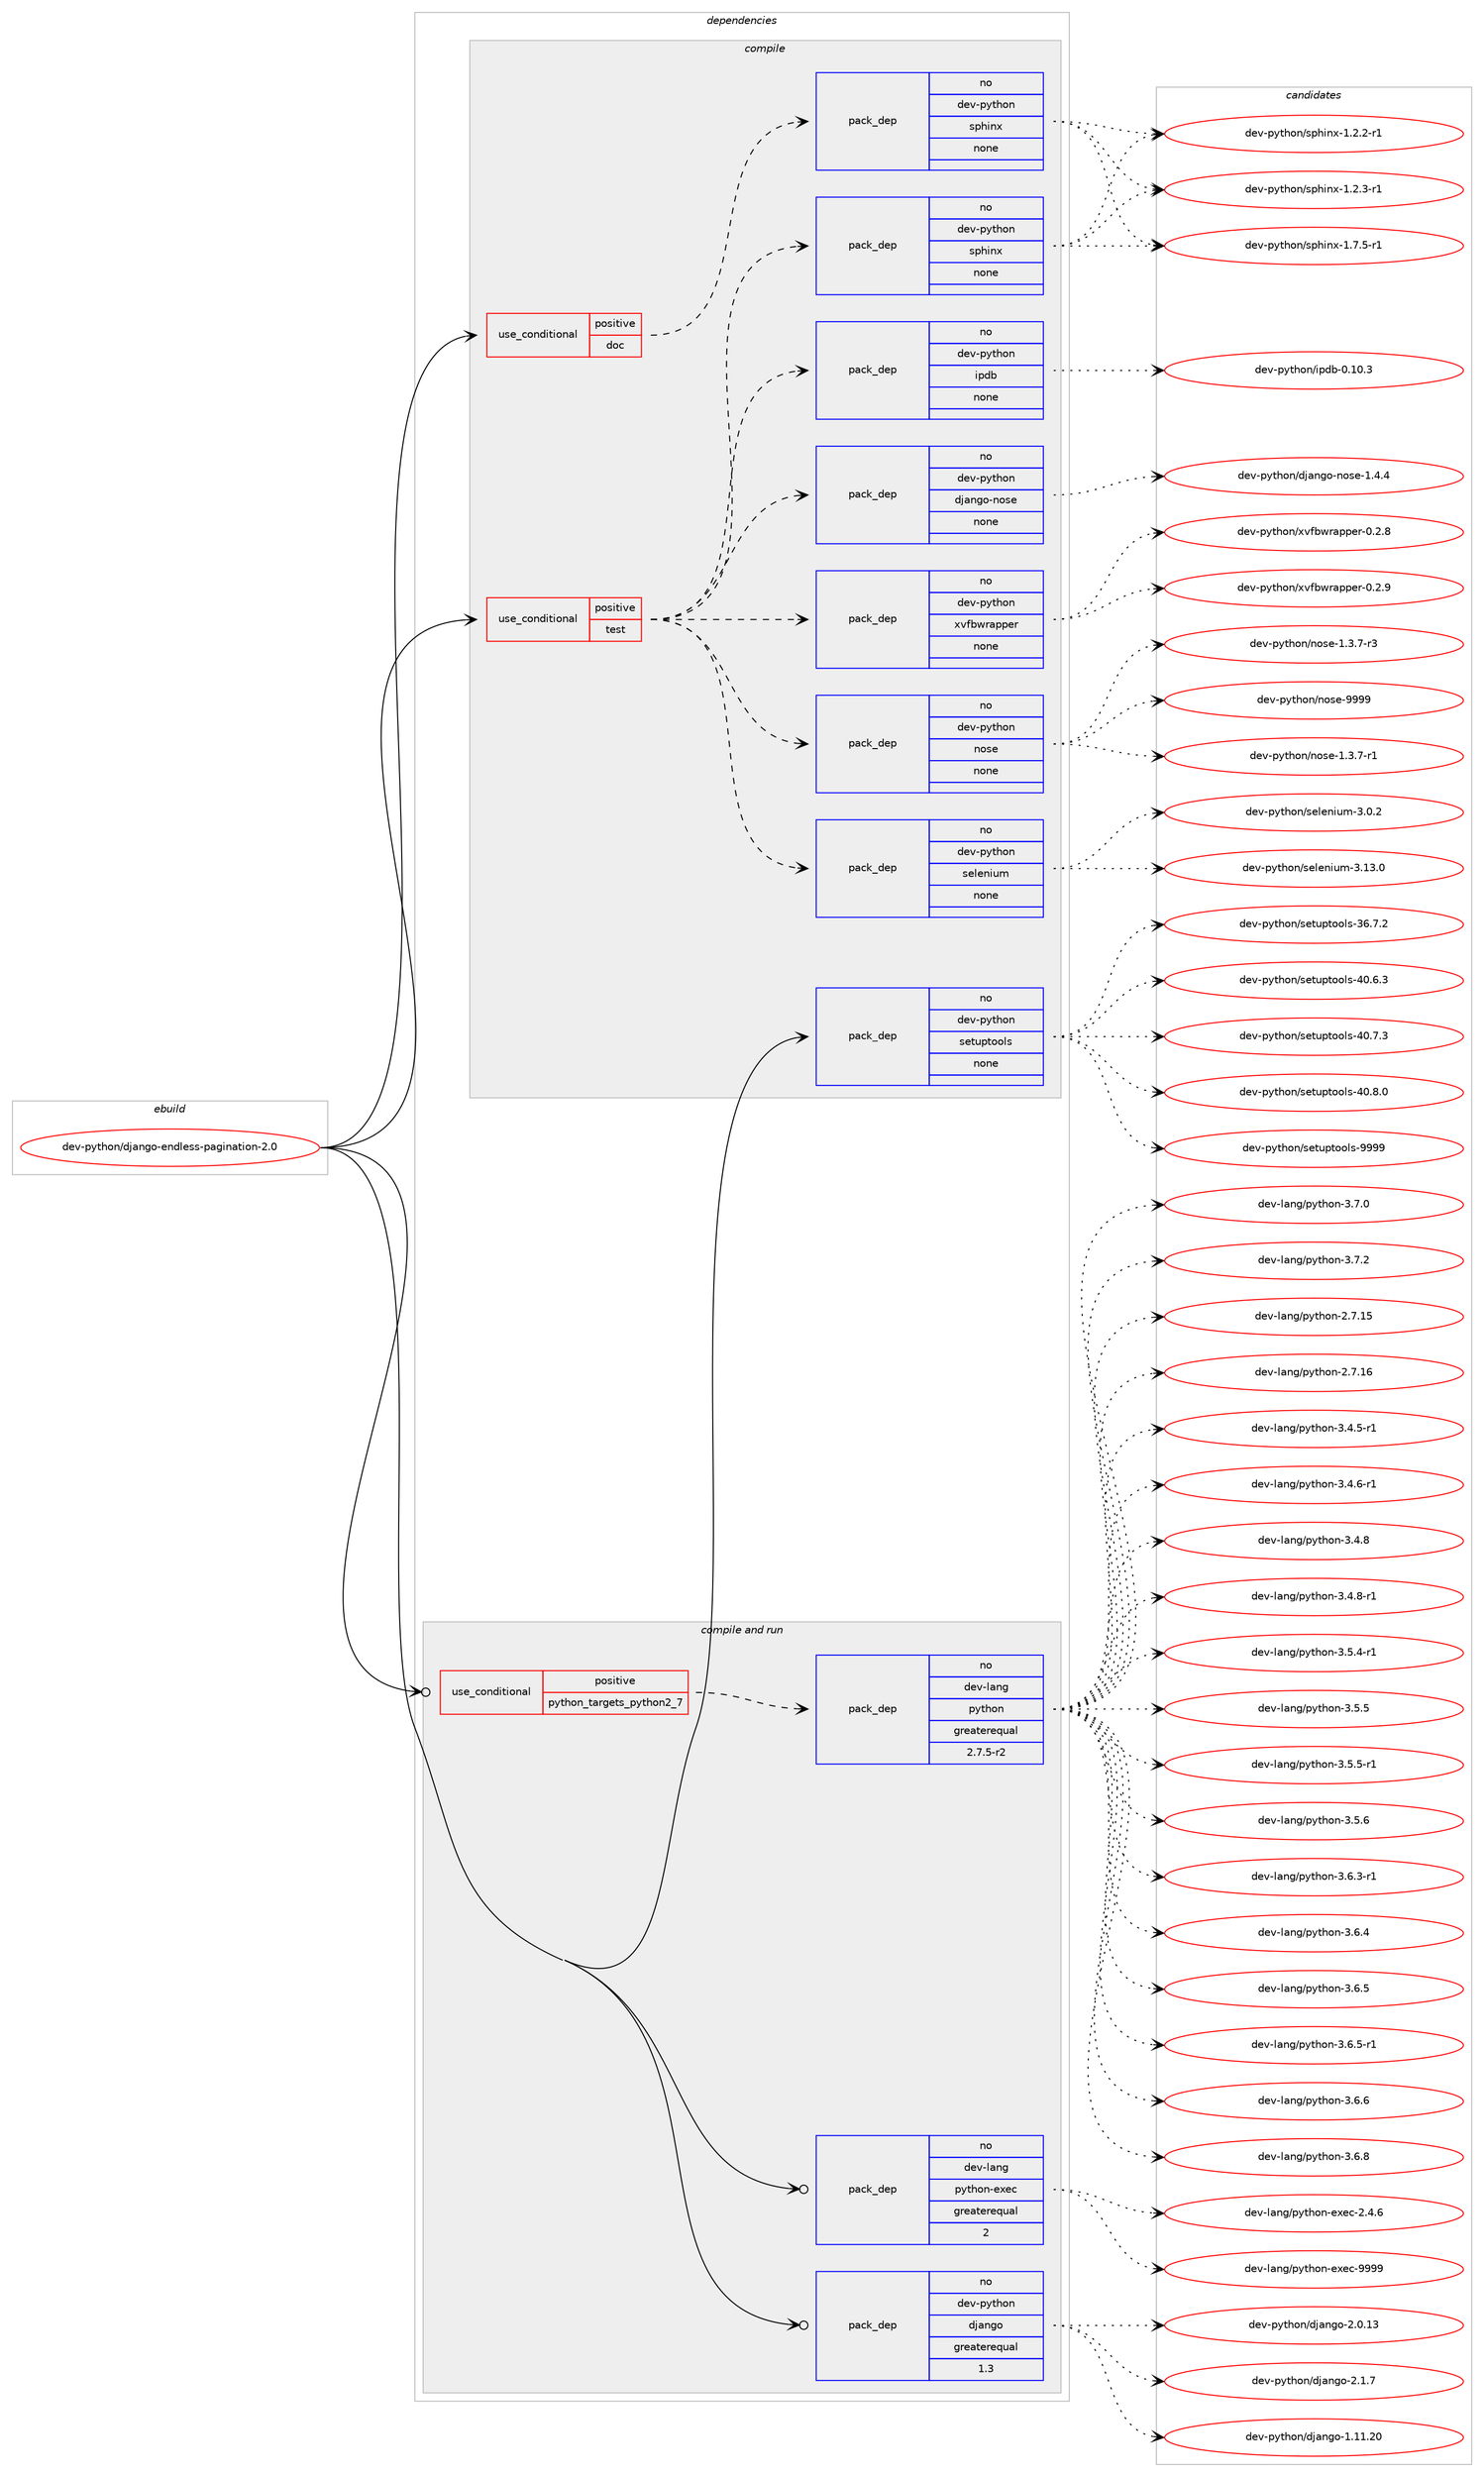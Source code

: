 digraph prolog {

# *************
# Graph options
# *************

newrank=true;
concentrate=true;
compound=true;
graph [rankdir=LR,fontname=Helvetica,fontsize=10,ranksep=1.5];#, ranksep=2.5, nodesep=0.2];
edge  [arrowhead=vee];
node  [fontname=Helvetica,fontsize=10];

# **********
# The ebuild
# **********

subgraph cluster_leftcol {
color=gray;
rank=same;
label=<<i>ebuild</i>>;
id [label="dev-python/django-endless-pagination-2.0", color=red, width=4, href="../dev-python/django-endless-pagination-2.0.svg"];
}

# ****************
# The dependencies
# ****************

subgraph cluster_midcol {
color=gray;
label=<<i>dependencies</i>>;
subgraph cluster_compile {
fillcolor="#eeeeee";
style=filled;
label=<<i>compile</i>>;
subgraph cond373360 {
dependency1406228 [label=<<TABLE BORDER="0" CELLBORDER="1" CELLSPACING="0" CELLPADDING="4"><TR><TD ROWSPAN="3" CELLPADDING="10">use_conditional</TD></TR><TR><TD>positive</TD></TR><TR><TD>doc</TD></TR></TABLE>>, shape=none, color=red];
subgraph pack1009612 {
dependency1406229 [label=<<TABLE BORDER="0" CELLBORDER="1" CELLSPACING="0" CELLPADDING="4" WIDTH="220"><TR><TD ROWSPAN="6" CELLPADDING="30">pack_dep</TD></TR><TR><TD WIDTH="110">no</TD></TR><TR><TD>dev-python</TD></TR><TR><TD>sphinx</TD></TR><TR><TD>none</TD></TR><TR><TD></TD></TR></TABLE>>, shape=none, color=blue];
}
dependency1406228:e -> dependency1406229:w [weight=20,style="dashed",arrowhead="vee"];
}
id:e -> dependency1406228:w [weight=20,style="solid",arrowhead="vee"];
subgraph cond373361 {
dependency1406230 [label=<<TABLE BORDER="0" CELLBORDER="1" CELLSPACING="0" CELLPADDING="4"><TR><TD ROWSPAN="3" CELLPADDING="10">use_conditional</TD></TR><TR><TD>positive</TD></TR><TR><TD>test</TD></TR></TABLE>>, shape=none, color=red];
subgraph pack1009613 {
dependency1406231 [label=<<TABLE BORDER="0" CELLBORDER="1" CELLSPACING="0" CELLPADDING="4" WIDTH="220"><TR><TD ROWSPAN="6" CELLPADDING="30">pack_dep</TD></TR><TR><TD WIDTH="110">no</TD></TR><TR><TD>dev-python</TD></TR><TR><TD>django-nose</TD></TR><TR><TD>none</TD></TR><TR><TD></TD></TR></TABLE>>, shape=none, color=blue];
}
dependency1406230:e -> dependency1406231:w [weight=20,style="dashed",arrowhead="vee"];
subgraph pack1009614 {
dependency1406232 [label=<<TABLE BORDER="0" CELLBORDER="1" CELLSPACING="0" CELLPADDING="4" WIDTH="220"><TR><TD ROWSPAN="6" CELLPADDING="30">pack_dep</TD></TR><TR><TD WIDTH="110">no</TD></TR><TR><TD>dev-python</TD></TR><TR><TD>ipdb</TD></TR><TR><TD>none</TD></TR><TR><TD></TD></TR></TABLE>>, shape=none, color=blue];
}
dependency1406230:e -> dependency1406232:w [weight=20,style="dashed",arrowhead="vee"];
subgraph pack1009615 {
dependency1406233 [label=<<TABLE BORDER="0" CELLBORDER="1" CELLSPACING="0" CELLPADDING="4" WIDTH="220"><TR><TD ROWSPAN="6" CELLPADDING="30">pack_dep</TD></TR><TR><TD WIDTH="110">no</TD></TR><TR><TD>dev-python</TD></TR><TR><TD>nose</TD></TR><TR><TD>none</TD></TR><TR><TD></TD></TR></TABLE>>, shape=none, color=blue];
}
dependency1406230:e -> dependency1406233:w [weight=20,style="dashed",arrowhead="vee"];
subgraph pack1009616 {
dependency1406234 [label=<<TABLE BORDER="0" CELLBORDER="1" CELLSPACING="0" CELLPADDING="4" WIDTH="220"><TR><TD ROWSPAN="6" CELLPADDING="30">pack_dep</TD></TR><TR><TD WIDTH="110">no</TD></TR><TR><TD>dev-python</TD></TR><TR><TD>selenium</TD></TR><TR><TD>none</TD></TR><TR><TD></TD></TR></TABLE>>, shape=none, color=blue];
}
dependency1406230:e -> dependency1406234:w [weight=20,style="dashed",arrowhead="vee"];
subgraph pack1009617 {
dependency1406235 [label=<<TABLE BORDER="0" CELLBORDER="1" CELLSPACING="0" CELLPADDING="4" WIDTH="220"><TR><TD ROWSPAN="6" CELLPADDING="30">pack_dep</TD></TR><TR><TD WIDTH="110">no</TD></TR><TR><TD>dev-python</TD></TR><TR><TD>sphinx</TD></TR><TR><TD>none</TD></TR><TR><TD></TD></TR></TABLE>>, shape=none, color=blue];
}
dependency1406230:e -> dependency1406235:w [weight=20,style="dashed",arrowhead="vee"];
subgraph pack1009618 {
dependency1406236 [label=<<TABLE BORDER="0" CELLBORDER="1" CELLSPACING="0" CELLPADDING="4" WIDTH="220"><TR><TD ROWSPAN="6" CELLPADDING="30">pack_dep</TD></TR><TR><TD WIDTH="110">no</TD></TR><TR><TD>dev-python</TD></TR><TR><TD>xvfbwrapper</TD></TR><TR><TD>none</TD></TR><TR><TD></TD></TR></TABLE>>, shape=none, color=blue];
}
dependency1406230:e -> dependency1406236:w [weight=20,style="dashed",arrowhead="vee"];
}
id:e -> dependency1406230:w [weight=20,style="solid",arrowhead="vee"];
subgraph pack1009619 {
dependency1406237 [label=<<TABLE BORDER="0" CELLBORDER="1" CELLSPACING="0" CELLPADDING="4" WIDTH="220"><TR><TD ROWSPAN="6" CELLPADDING="30">pack_dep</TD></TR><TR><TD WIDTH="110">no</TD></TR><TR><TD>dev-python</TD></TR><TR><TD>setuptools</TD></TR><TR><TD>none</TD></TR><TR><TD></TD></TR></TABLE>>, shape=none, color=blue];
}
id:e -> dependency1406237:w [weight=20,style="solid",arrowhead="vee"];
}
subgraph cluster_compileandrun {
fillcolor="#eeeeee";
style=filled;
label=<<i>compile and run</i>>;
subgraph cond373362 {
dependency1406238 [label=<<TABLE BORDER="0" CELLBORDER="1" CELLSPACING="0" CELLPADDING="4"><TR><TD ROWSPAN="3" CELLPADDING="10">use_conditional</TD></TR><TR><TD>positive</TD></TR><TR><TD>python_targets_python2_7</TD></TR></TABLE>>, shape=none, color=red];
subgraph pack1009620 {
dependency1406239 [label=<<TABLE BORDER="0" CELLBORDER="1" CELLSPACING="0" CELLPADDING="4" WIDTH="220"><TR><TD ROWSPAN="6" CELLPADDING="30">pack_dep</TD></TR><TR><TD WIDTH="110">no</TD></TR><TR><TD>dev-lang</TD></TR><TR><TD>python</TD></TR><TR><TD>greaterequal</TD></TR><TR><TD>2.7.5-r2</TD></TR></TABLE>>, shape=none, color=blue];
}
dependency1406238:e -> dependency1406239:w [weight=20,style="dashed",arrowhead="vee"];
}
id:e -> dependency1406238:w [weight=20,style="solid",arrowhead="odotvee"];
subgraph pack1009621 {
dependency1406240 [label=<<TABLE BORDER="0" CELLBORDER="1" CELLSPACING="0" CELLPADDING="4" WIDTH="220"><TR><TD ROWSPAN="6" CELLPADDING="30">pack_dep</TD></TR><TR><TD WIDTH="110">no</TD></TR><TR><TD>dev-lang</TD></TR><TR><TD>python-exec</TD></TR><TR><TD>greaterequal</TD></TR><TR><TD>2</TD></TR></TABLE>>, shape=none, color=blue];
}
id:e -> dependency1406240:w [weight=20,style="solid",arrowhead="odotvee"];
subgraph pack1009622 {
dependency1406241 [label=<<TABLE BORDER="0" CELLBORDER="1" CELLSPACING="0" CELLPADDING="4" WIDTH="220"><TR><TD ROWSPAN="6" CELLPADDING="30">pack_dep</TD></TR><TR><TD WIDTH="110">no</TD></TR><TR><TD>dev-python</TD></TR><TR><TD>django</TD></TR><TR><TD>greaterequal</TD></TR><TR><TD>1.3</TD></TR></TABLE>>, shape=none, color=blue];
}
id:e -> dependency1406241:w [weight=20,style="solid",arrowhead="odotvee"];
}
subgraph cluster_run {
fillcolor="#eeeeee";
style=filled;
label=<<i>run</i>>;
}
}

# **************
# The candidates
# **************

subgraph cluster_choices {
rank=same;
color=gray;
label=<<i>candidates</i>>;

subgraph choice1009612 {
color=black;
nodesep=1;
choice10010111845112121116104111110471151121041051101204549465046504511449 [label="dev-python/sphinx-1.2.2-r1", color=red, width=4,href="../dev-python/sphinx-1.2.2-r1.svg"];
choice10010111845112121116104111110471151121041051101204549465046514511449 [label="dev-python/sphinx-1.2.3-r1", color=red, width=4,href="../dev-python/sphinx-1.2.3-r1.svg"];
choice10010111845112121116104111110471151121041051101204549465546534511449 [label="dev-python/sphinx-1.7.5-r1", color=red, width=4,href="../dev-python/sphinx-1.7.5-r1.svg"];
dependency1406229:e -> choice10010111845112121116104111110471151121041051101204549465046504511449:w [style=dotted,weight="100"];
dependency1406229:e -> choice10010111845112121116104111110471151121041051101204549465046514511449:w [style=dotted,weight="100"];
dependency1406229:e -> choice10010111845112121116104111110471151121041051101204549465546534511449:w [style=dotted,weight="100"];
}
subgraph choice1009613 {
color=black;
nodesep=1;
choice10010111845112121116104111110471001069711010311145110111115101454946524652 [label="dev-python/django-nose-1.4.4", color=red, width=4,href="../dev-python/django-nose-1.4.4.svg"];
dependency1406231:e -> choice10010111845112121116104111110471001069711010311145110111115101454946524652:w [style=dotted,weight="100"];
}
subgraph choice1009614 {
color=black;
nodesep=1;
choice10010111845112121116104111110471051121009845484649484651 [label="dev-python/ipdb-0.10.3", color=red, width=4,href="../dev-python/ipdb-0.10.3.svg"];
dependency1406232:e -> choice10010111845112121116104111110471051121009845484649484651:w [style=dotted,weight="100"];
}
subgraph choice1009615 {
color=black;
nodesep=1;
choice10010111845112121116104111110471101111151014549465146554511449 [label="dev-python/nose-1.3.7-r1", color=red, width=4,href="../dev-python/nose-1.3.7-r1.svg"];
choice10010111845112121116104111110471101111151014549465146554511451 [label="dev-python/nose-1.3.7-r3", color=red, width=4,href="../dev-python/nose-1.3.7-r3.svg"];
choice10010111845112121116104111110471101111151014557575757 [label="dev-python/nose-9999", color=red, width=4,href="../dev-python/nose-9999.svg"];
dependency1406233:e -> choice10010111845112121116104111110471101111151014549465146554511449:w [style=dotted,weight="100"];
dependency1406233:e -> choice10010111845112121116104111110471101111151014549465146554511451:w [style=dotted,weight="100"];
dependency1406233:e -> choice10010111845112121116104111110471101111151014557575757:w [style=dotted,weight="100"];
}
subgraph choice1009616 {
color=black;
nodesep=1;
choice1001011184511212111610411111047115101108101110105117109455146484650 [label="dev-python/selenium-3.0.2", color=red, width=4,href="../dev-python/selenium-3.0.2.svg"];
choice100101118451121211161041111104711510110810111010511710945514649514648 [label="dev-python/selenium-3.13.0", color=red, width=4,href="../dev-python/selenium-3.13.0.svg"];
dependency1406234:e -> choice1001011184511212111610411111047115101108101110105117109455146484650:w [style=dotted,weight="100"];
dependency1406234:e -> choice100101118451121211161041111104711510110810111010511710945514649514648:w [style=dotted,weight="100"];
}
subgraph choice1009617 {
color=black;
nodesep=1;
choice10010111845112121116104111110471151121041051101204549465046504511449 [label="dev-python/sphinx-1.2.2-r1", color=red, width=4,href="../dev-python/sphinx-1.2.2-r1.svg"];
choice10010111845112121116104111110471151121041051101204549465046514511449 [label="dev-python/sphinx-1.2.3-r1", color=red, width=4,href="../dev-python/sphinx-1.2.3-r1.svg"];
choice10010111845112121116104111110471151121041051101204549465546534511449 [label="dev-python/sphinx-1.7.5-r1", color=red, width=4,href="../dev-python/sphinx-1.7.5-r1.svg"];
dependency1406235:e -> choice10010111845112121116104111110471151121041051101204549465046504511449:w [style=dotted,weight="100"];
dependency1406235:e -> choice10010111845112121116104111110471151121041051101204549465046514511449:w [style=dotted,weight="100"];
dependency1406235:e -> choice10010111845112121116104111110471151121041051101204549465546534511449:w [style=dotted,weight="100"];
}
subgraph choice1009618 {
color=black;
nodesep=1;
choice10010111845112121116104111110471201181029811911497112112101114454846504656 [label="dev-python/xvfbwrapper-0.2.8", color=red, width=4,href="../dev-python/xvfbwrapper-0.2.8.svg"];
choice10010111845112121116104111110471201181029811911497112112101114454846504657 [label="dev-python/xvfbwrapper-0.2.9", color=red, width=4,href="../dev-python/xvfbwrapper-0.2.9.svg"];
dependency1406236:e -> choice10010111845112121116104111110471201181029811911497112112101114454846504656:w [style=dotted,weight="100"];
dependency1406236:e -> choice10010111845112121116104111110471201181029811911497112112101114454846504657:w [style=dotted,weight="100"];
}
subgraph choice1009619 {
color=black;
nodesep=1;
choice100101118451121211161041111104711510111611711211611111110811545515446554650 [label="dev-python/setuptools-36.7.2", color=red, width=4,href="../dev-python/setuptools-36.7.2.svg"];
choice100101118451121211161041111104711510111611711211611111110811545524846544651 [label="dev-python/setuptools-40.6.3", color=red, width=4,href="../dev-python/setuptools-40.6.3.svg"];
choice100101118451121211161041111104711510111611711211611111110811545524846554651 [label="dev-python/setuptools-40.7.3", color=red, width=4,href="../dev-python/setuptools-40.7.3.svg"];
choice100101118451121211161041111104711510111611711211611111110811545524846564648 [label="dev-python/setuptools-40.8.0", color=red, width=4,href="../dev-python/setuptools-40.8.0.svg"];
choice10010111845112121116104111110471151011161171121161111111081154557575757 [label="dev-python/setuptools-9999", color=red, width=4,href="../dev-python/setuptools-9999.svg"];
dependency1406237:e -> choice100101118451121211161041111104711510111611711211611111110811545515446554650:w [style=dotted,weight="100"];
dependency1406237:e -> choice100101118451121211161041111104711510111611711211611111110811545524846544651:w [style=dotted,weight="100"];
dependency1406237:e -> choice100101118451121211161041111104711510111611711211611111110811545524846554651:w [style=dotted,weight="100"];
dependency1406237:e -> choice100101118451121211161041111104711510111611711211611111110811545524846564648:w [style=dotted,weight="100"];
dependency1406237:e -> choice10010111845112121116104111110471151011161171121161111111081154557575757:w [style=dotted,weight="100"];
}
subgraph choice1009620 {
color=black;
nodesep=1;
choice10010111845108971101034711212111610411111045504655464953 [label="dev-lang/python-2.7.15", color=red, width=4,href="../dev-lang/python-2.7.15.svg"];
choice10010111845108971101034711212111610411111045504655464954 [label="dev-lang/python-2.7.16", color=red, width=4,href="../dev-lang/python-2.7.16.svg"];
choice1001011184510897110103471121211161041111104551465246534511449 [label="dev-lang/python-3.4.5-r1", color=red, width=4,href="../dev-lang/python-3.4.5-r1.svg"];
choice1001011184510897110103471121211161041111104551465246544511449 [label="dev-lang/python-3.4.6-r1", color=red, width=4,href="../dev-lang/python-3.4.6-r1.svg"];
choice100101118451089711010347112121116104111110455146524656 [label="dev-lang/python-3.4.8", color=red, width=4,href="../dev-lang/python-3.4.8.svg"];
choice1001011184510897110103471121211161041111104551465246564511449 [label="dev-lang/python-3.4.8-r1", color=red, width=4,href="../dev-lang/python-3.4.8-r1.svg"];
choice1001011184510897110103471121211161041111104551465346524511449 [label="dev-lang/python-3.5.4-r1", color=red, width=4,href="../dev-lang/python-3.5.4-r1.svg"];
choice100101118451089711010347112121116104111110455146534653 [label="dev-lang/python-3.5.5", color=red, width=4,href="../dev-lang/python-3.5.5.svg"];
choice1001011184510897110103471121211161041111104551465346534511449 [label="dev-lang/python-3.5.5-r1", color=red, width=4,href="../dev-lang/python-3.5.5-r1.svg"];
choice100101118451089711010347112121116104111110455146534654 [label="dev-lang/python-3.5.6", color=red, width=4,href="../dev-lang/python-3.5.6.svg"];
choice1001011184510897110103471121211161041111104551465446514511449 [label="dev-lang/python-3.6.3-r1", color=red, width=4,href="../dev-lang/python-3.6.3-r1.svg"];
choice100101118451089711010347112121116104111110455146544652 [label="dev-lang/python-3.6.4", color=red, width=4,href="../dev-lang/python-3.6.4.svg"];
choice100101118451089711010347112121116104111110455146544653 [label="dev-lang/python-3.6.5", color=red, width=4,href="../dev-lang/python-3.6.5.svg"];
choice1001011184510897110103471121211161041111104551465446534511449 [label="dev-lang/python-3.6.5-r1", color=red, width=4,href="../dev-lang/python-3.6.5-r1.svg"];
choice100101118451089711010347112121116104111110455146544654 [label="dev-lang/python-3.6.6", color=red, width=4,href="../dev-lang/python-3.6.6.svg"];
choice100101118451089711010347112121116104111110455146544656 [label="dev-lang/python-3.6.8", color=red, width=4,href="../dev-lang/python-3.6.8.svg"];
choice100101118451089711010347112121116104111110455146554648 [label="dev-lang/python-3.7.0", color=red, width=4,href="../dev-lang/python-3.7.0.svg"];
choice100101118451089711010347112121116104111110455146554650 [label="dev-lang/python-3.7.2", color=red, width=4,href="../dev-lang/python-3.7.2.svg"];
dependency1406239:e -> choice10010111845108971101034711212111610411111045504655464953:w [style=dotted,weight="100"];
dependency1406239:e -> choice10010111845108971101034711212111610411111045504655464954:w [style=dotted,weight="100"];
dependency1406239:e -> choice1001011184510897110103471121211161041111104551465246534511449:w [style=dotted,weight="100"];
dependency1406239:e -> choice1001011184510897110103471121211161041111104551465246544511449:w [style=dotted,weight="100"];
dependency1406239:e -> choice100101118451089711010347112121116104111110455146524656:w [style=dotted,weight="100"];
dependency1406239:e -> choice1001011184510897110103471121211161041111104551465246564511449:w [style=dotted,weight="100"];
dependency1406239:e -> choice1001011184510897110103471121211161041111104551465346524511449:w [style=dotted,weight="100"];
dependency1406239:e -> choice100101118451089711010347112121116104111110455146534653:w [style=dotted,weight="100"];
dependency1406239:e -> choice1001011184510897110103471121211161041111104551465346534511449:w [style=dotted,weight="100"];
dependency1406239:e -> choice100101118451089711010347112121116104111110455146534654:w [style=dotted,weight="100"];
dependency1406239:e -> choice1001011184510897110103471121211161041111104551465446514511449:w [style=dotted,weight="100"];
dependency1406239:e -> choice100101118451089711010347112121116104111110455146544652:w [style=dotted,weight="100"];
dependency1406239:e -> choice100101118451089711010347112121116104111110455146544653:w [style=dotted,weight="100"];
dependency1406239:e -> choice1001011184510897110103471121211161041111104551465446534511449:w [style=dotted,weight="100"];
dependency1406239:e -> choice100101118451089711010347112121116104111110455146544654:w [style=dotted,weight="100"];
dependency1406239:e -> choice100101118451089711010347112121116104111110455146544656:w [style=dotted,weight="100"];
dependency1406239:e -> choice100101118451089711010347112121116104111110455146554648:w [style=dotted,weight="100"];
dependency1406239:e -> choice100101118451089711010347112121116104111110455146554650:w [style=dotted,weight="100"];
}
subgraph choice1009621 {
color=black;
nodesep=1;
choice1001011184510897110103471121211161041111104510112010199455046524654 [label="dev-lang/python-exec-2.4.6", color=red, width=4,href="../dev-lang/python-exec-2.4.6.svg"];
choice10010111845108971101034711212111610411111045101120101994557575757 [label="dev-lang/python-exec-9999", color=red, width=4,href="../dev-lang/python-exec-9999.svg"];
dependency1406240:e -> choice1001011184510897110103471121211161041111104510112010199455046524654:w [style=dotted,weight="100"];
dependency1406240:e -> choice10010111845108971101034711212111610411111045101120101994557575757:w [style=dotted,weight="100"];
}
subgraph choice1009622 {
color=black;
nodesep=1;
choice1001011184511212111610411111047100106971101031114549464949465048 [label="dev-python/django-1.11.20", color=red, width=4,href="../dev-python/django-1.11.20.svg"];
choice10010111845112121116104111110471001069711010311145504648464951 [label="dev-python/django-2.0.13", color=red, width=4,href="../dev-python/django-2.0.13.svg"];
choice100101118451121211161041111104710010697110103111455046494655 [label="dev-python/django-2.1.7", color=red, width=4,href="../dev-python/django-2.1.7.svg"];
dependency1406241:e -> choice1001011184511212111610411111047100106971101031114549464949465048:w [style=dotted,weight="100"];
dependency1406241:e -> choice10010111845112121116104111110471001069711010311145504648464951:w [style=dotted,weight="100"];
dependency1406241:e -> choice100101118451121211161041111104710010697110103111455046494655:w [style=dotted,weight="100"];
}
}

}
